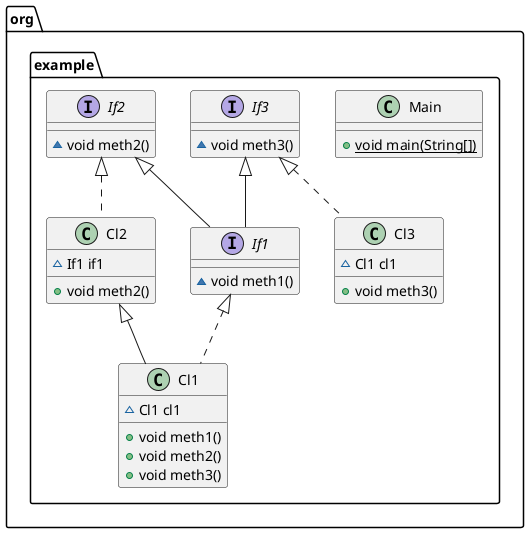 @startuml
interface org.example.If1 {
~ void meth1()
}

class org.example.Cl1 {
~ Cl1 cl1
+ void meth1()
+ void meth2()
+ void meth3()
}


class org.example.Main {
+ {static} void main(String[])
}

interface org.example.If3 {
~ void meth3()
}

class org.example.Cl2 {
~ If1 if1
+ void meth2()
}


interface org.example.If2 {
~ void meth2()
}

class org.example.Cl3 {
~ Cl1 cl1
+ void meth3()
}




org.example.If2 <|-- org.example.If1
org.example.If3 <|-- org.example.If1
org.example.If1 <|.. org.example.Cl1
org.example.Cl2 <|-- org.example.Cl1
org.example.If2 <|.. org.example.Cl2
org.example.If3 <|.. org.example.Cl3
@enduml